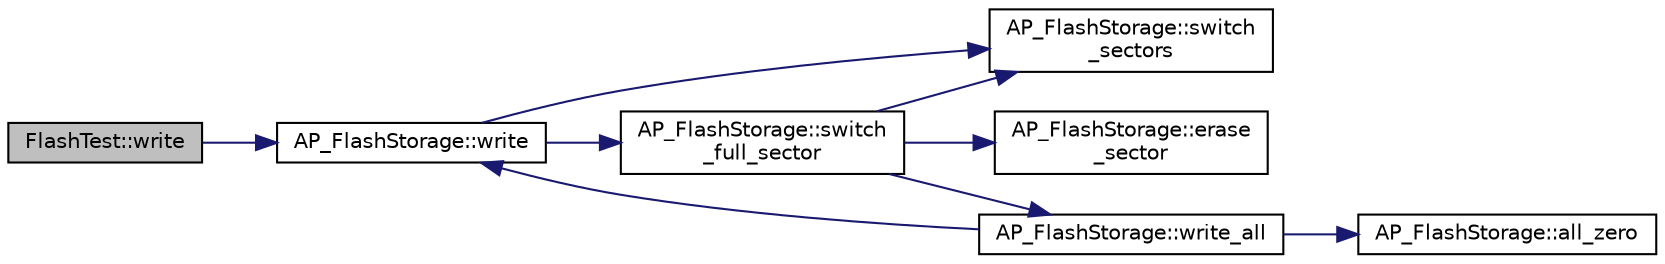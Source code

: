digraph "FlashTest::write"
{
 // INTERACTIVE_SVG=YES
  edge [fontname="Helvetica",fontsize="10",labelfontname="Helvetica",labelfontsize="10"];
  node [fontname="Helvetica",fontsize="10",shape=record];
  rankdir="LR";
  Node1 [label="FlashTest::write",height=0.2,width=0.4,color="black", fillcolor="grey75", style="filled", fontcolor="black"];
  Node1 -> Node2 [color="midnightblue",fontsize="10",style="solid",fontname="Helvetica"];
  Node2 [label="AP_FlashStorage::write",height=0.2,width=0.4,color="black", fillcolor="white", style="filled",URL="$classAP__FlashStorage.html#a0b06f85f5d21e01e5b2d76194bd8a075"];
  Node2 -> Node3 [color="midnightblue",fontsize="10",style="solid",fontname="Helvetica"];
  Node3 [label="AP_FlashStorage::switch\l_sectors",height=0.2,width=0.4,color="black", fillcolor="white", style="filled",URL="$classAP__FlashStorage.html#a54f94604b92feaef993d8e1558878843"];
  Node2 -> Node4 [color="midnightblue",fontsize="10",style="solid",fontname="Helvetica"];
  Node4 [label="AP_FlashStorage::switch\l_full_sector",height=0.2,width=0.4,color="black", fillcolor="white", style="filled",URL="$classAP__FlashStorage.html#a0f1fcc2a684940d96a9288c104afc98d"];
  Node4 -> Node5 [color="midnightblue",fontsize="10",style="solid",fontname="Helvetica"];
  Node5 [label="AP_FlashStorage::write_all",height=0.2,width=0.4,color="black", fillcolor="white", style="filled",URL="$classAP__FlashStorage.html#a583ab6eb8d0903174321272fc3c39f5d"];
  Node5 -> Node6 [color="midnightblue",fontsize="10",style="solid",fontname="Helvetica"];
  Node6 [label="AP_FlashStorage::all_zero",height=0.2,width=0.4,color="black", fillcolor="white", style="filled",URL="$classAP__FlashStorage.html#a6877daae6e6716aa5fc06d919b609bd8"];
  Node5 -> Node2 [color="midnightblue",fontsize="10",style="solid",fontname="Helvetica"];
  Node4 -> Node7 [color="midnightblue",fontsize="10",style="solid",fontname="Helvetica"];
  Node7 [label="AP_FlashStorage::erase\l_sector",height=0.2,width=0.4,color="black", fillcolor="white", style="filled",URL="$classAP__FlashStorage.html#aa66f357c6838db0d13a163617e60f59c"];
  Node4 -> Node3 [color="midnightblue",fontsize="10",style="solid",fontname="Helvetica"];
}
